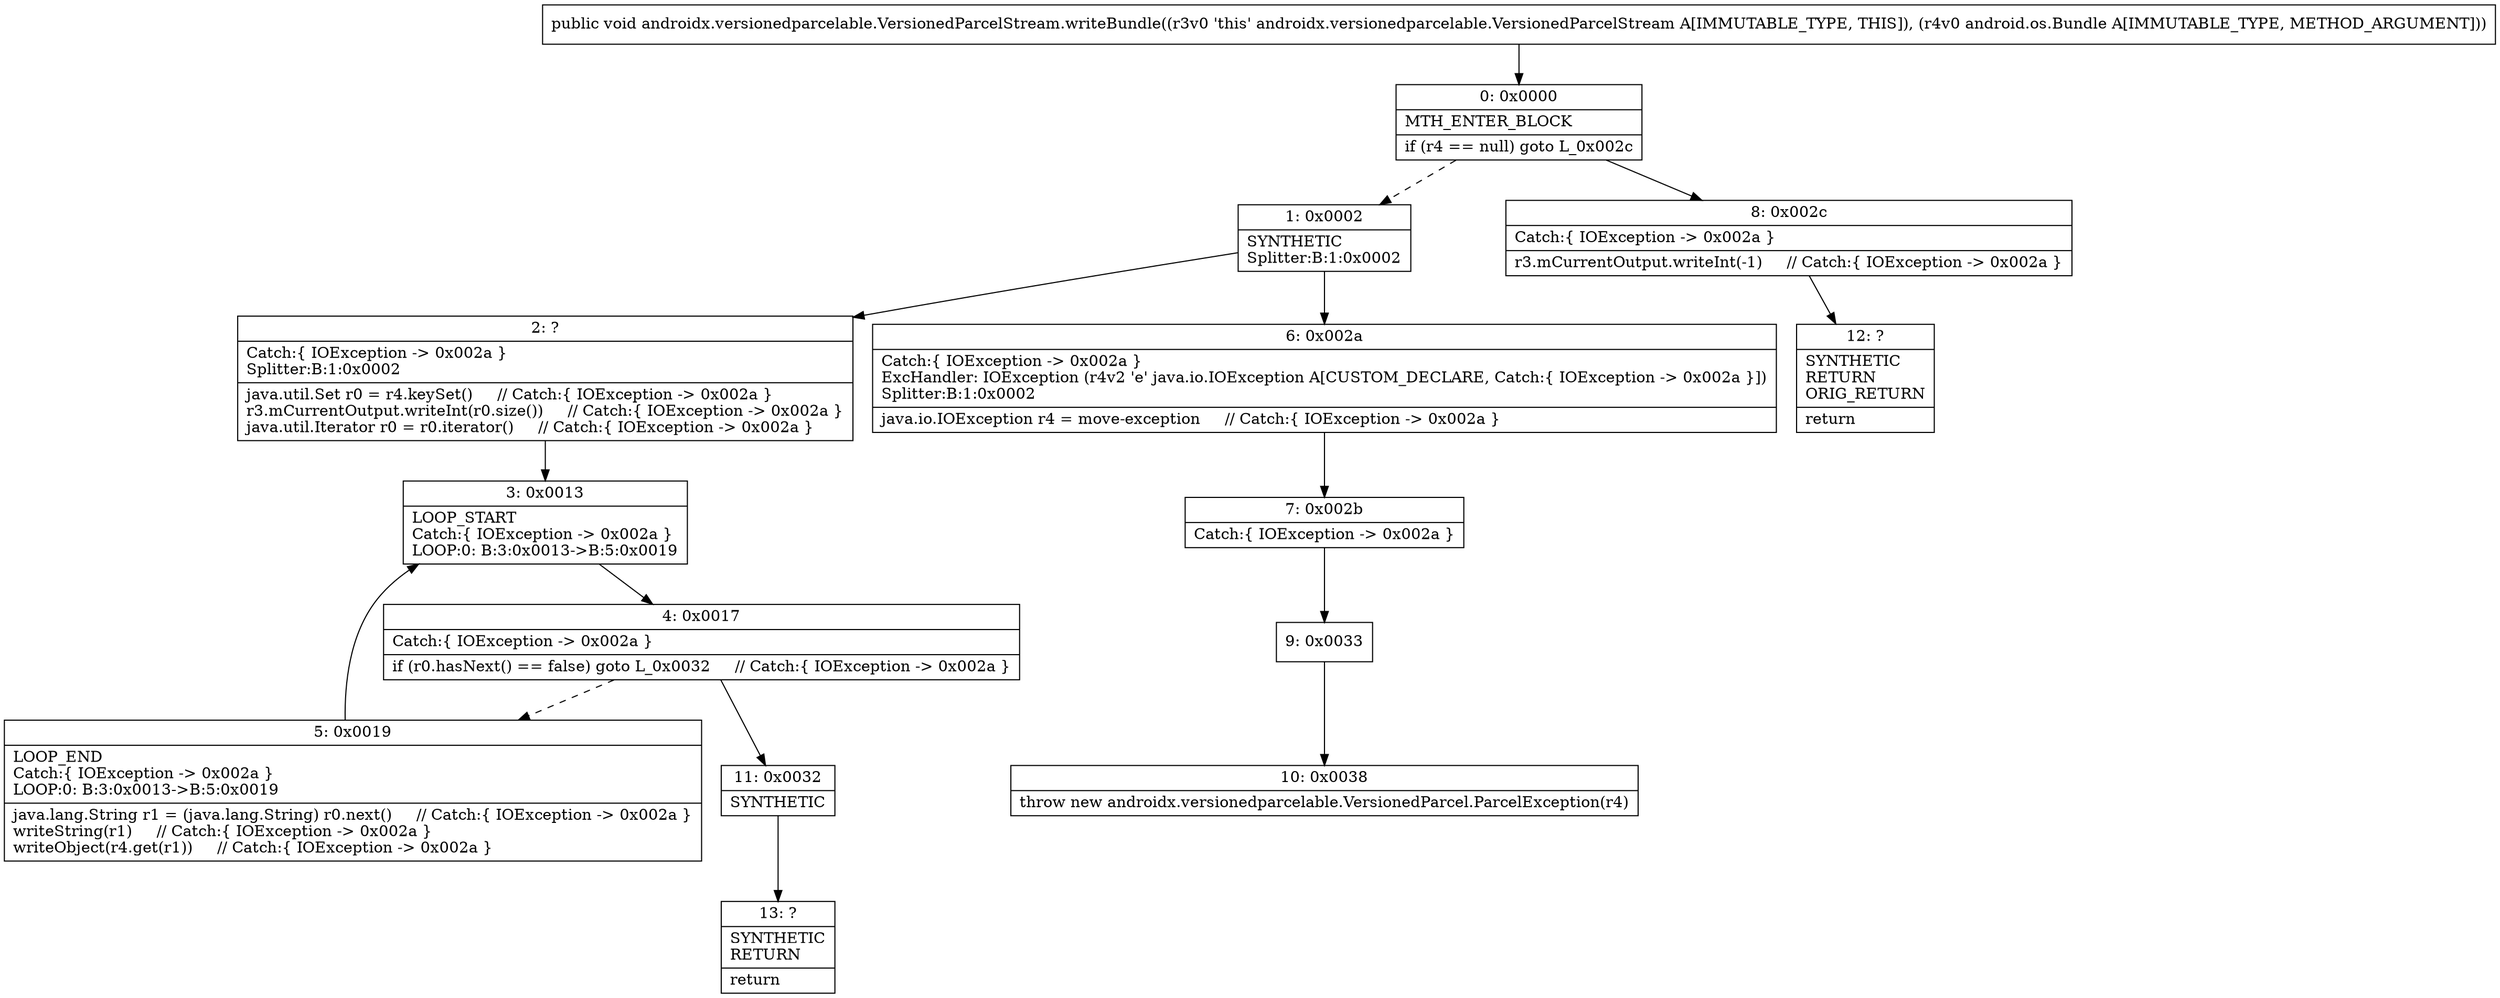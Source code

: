 digraph "CFG forandroidx.versionedparcelable.VersionedParcelStream.writeBundle(Landroid\/os\/Bundle;)V" {
Node_0 [shape=record,label="{0\:\ 0x0000|MTH_ENTER_BLOCK\l|if (r4 == null) goto L_0x002c\l}"];
Node_1 [shape=record,label="{1\:\ 0x0002|SYNTHETIC\lSplitter:B:1:0x0002\l}"];
Node_2 [shape=record,label="{2\:\ ?|Catch:\{ IOException \-\> 0x002a \}\lSplitter:B:1:0x0002\l|java.util.Set r0 = r4.keySet()     \/\/ Catch:\{ IOException \-\> 0x002a \}\lr3.mCurrentOutput.writeInt(r0.size())     \/\/ Catch:\{ IOException \-\> 0x002a \}\ljava.util.Iterator r0 = r0.iterator()     \/\/ Catch:\{ IOException \-\> 0x002a \}\l}"];
Node_3 [shape=record,label="{3\:\ 0x0013|LOOP_START\lCatch:\{ IOException \-\> 0x002a \}\lLOOP:0: B:3:0x0013\-\>B:5:0x0019\l}"];
Node_4 [shape=record,label="{4\:\ 0x0017|Catch:\{ IOException \-\> 0x002a \}\l|if (r0.hasNext() == false) goto L_0x0032     \/\/ Catch:\{ IOException \-\> 0x002a \}\l}"];
Node_5 [shape=record,label="{5\:\ 0x0019|LOOP_END\lCatch:\{ IOException \-\> 0x002a \}\lLOOP:0: B:3:0x0013\-\>B:5:0x0019\l|java.lang.String r1 = (java.lang.String) r0.next()     \/\/ Catch:\{ IOException \-\> 0x002a \}\lwriteString(r1)     \/\/ Catch:\{ IOException \-\> 0x002a \}\lwriteObject(r4.get(r1))     \/\/ Catch:\{ IOException \-\> 0x002a \}\l}"];
Node_6 [shape=record,label="{6\:\ 0x002a|Catch:\{ IOException \-\> 0x002a \}\lExcHandler: IOException (r4v2 'e' java.io.IOException A[CUSTOM_DECLARE, Catch:\{ IOException \-\> 0x002a \}])\lSplitter:B:1:0x0002\l|java.io.IOException r4 = move\-exception     \/\/ Catch:\{ IOException \-\> 0x002a \}\l}"];
Node_7 [shape=record,label="{7\:\ 0x002b|Catch:\{ IOException \-\> 0x002a \}\l}"];
Node_8 [shape=record,label="{8\:\ 0x002c|Catch:\{ IOException \-\> 0x002a \}\l|r3.mCurrentOutput.writeInt(\-1)     \/\/ Catch:\{ IOException \-\> 0x002a \}\l}"];
Node_9 [shape=record,label="{9\:\ 0x0033}"];
Node_10 [shape=record,label="{10\:\ 0x0038|throw new androidx.versionedparcelable.VersionedParcel.ParcelException(r4)\l}"];
Node_11 [shape=record,label="{11\:\ 0x0032|SYNTHETIC\l}"];
Node_12 [shape=record,label="{12\:\ ?|SYNTHETIC\lRETURN\lORIG_RETURN\l|return\l}"];
Node_13 [shape=record,label="{13\:\ ?|SYNTHETIC\lRETURN\l|return\l}"];
MethodNode[shape=record,label="{public void androidx.versionedparcelable.VersionedParcelStream.writeBundle((r3v0 'this' androidx.versionedparcelable.VersionedParcelStream A[IMMUTABLE_TYPE, THIS]), (r4v0 android.os.Bundle A[IMMUTABLE_TYPE, METHOD_ARGUMENT])) }"];
MethodNode -> Node_0;
Node_0 -> Node_1[style=dashed];
Node_0 -> Node_8;
Node_1 -> Node_2;
Node_1 -> Node_6;
Node_2 -> Node_3;
Node_3 -> Node_4;
Node_4 -> Node_5[style=dashed];
Node_4 -> Node_11;
Node_5 -> Node_3;
Node_6 -> Node_7;
Node_7 -> Node_9;
Node_8 -> Node_12;
Node_9 -> Node_10;
Node_11 -> Node_13;
}

